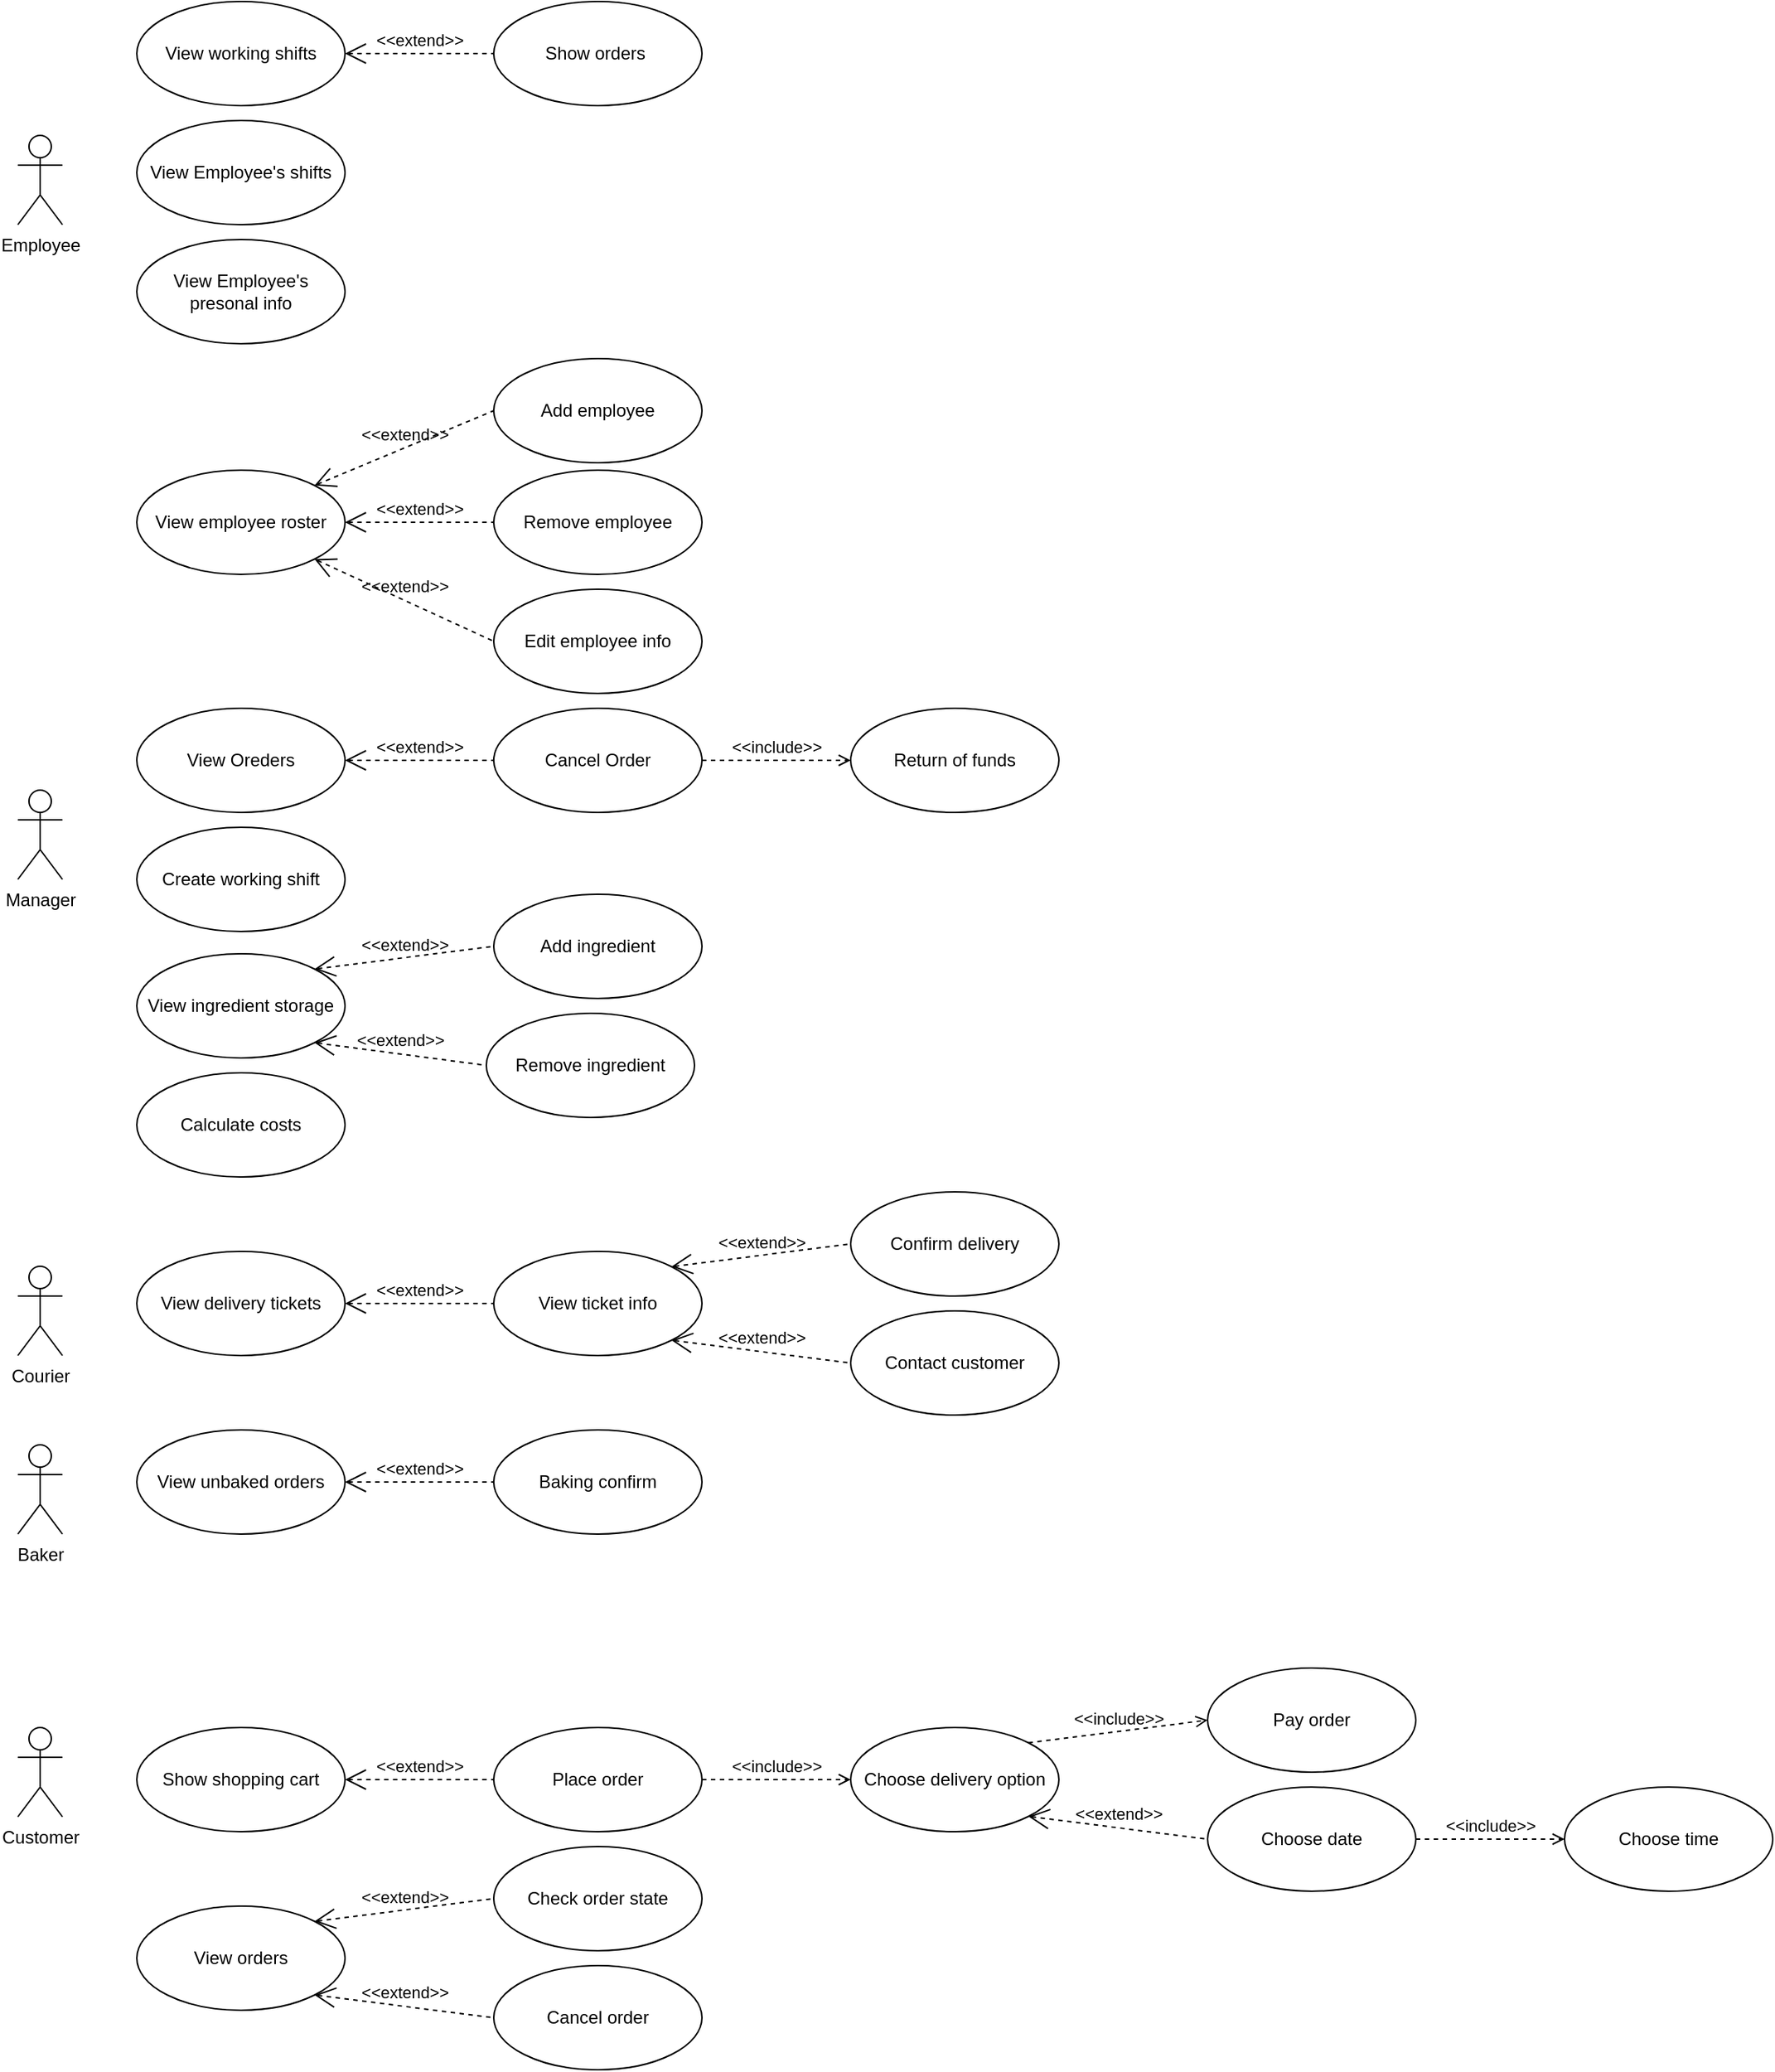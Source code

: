 <mxfile version="23.1.2" type="github">
  <diagram name="Page-1" id="9Vqm5GZMZz8noW9PzrCs">
    <mxGraphModel dx="909" dy="610" grid="1" gridSize="10" guides="1" tooltips="1" connect="1" arrows="1" fold="1" page="1" pageScale="1" pageWidth="850" pageHeight="1100" math="0" shadow="0">
      <root>
        <mxCell id="0" />
        <mxCell id="1" parent="0" />
        <mxCell id="rpv8kUOx42k_lFc9GDVw-1" value="Employee" style="shape=umlActor;verticalLabelPosition=bottom;verticalAlign=top;html=1;outlineConnect=0;strokeColor=default;" vertex="1" parent="1">
          <mxGeometry x="40" y="140" width="30" height="60" as="geometry" />
        </mxCell>
        <mxCell id="rpv8kUOx42k_lFc9GDVw-2" value="View working shifts" style="ellipse;whiteSpace=wrap;html=1;" vertex="1" parent="1">
          <mxGeometry x="120" y="50" width="140" height="70" as="geometry" />
        </mxCell>
        <mxCell id="rpv8kUOx42k_lFc9GDVw-3" value="View Employee&#39;s shifts" style="ellipse;whiteSpace=wrap;html=1;" vertex="1" parent="1">
          <mxGeometry x="120" y="130" width="140" height="70" as="geometry" />
        </mxCell>
        <mxCell id="rpv8kUOx42k_lFc9GDVw-4" value="Show orders&amp;nbsp;" style="ellipse;whiteSpace=wrap;html=1;" vertex="1" parent="1">
          <mxGeometry x="360" y="50" width="140" height="70" as="geometry" />
        </mxCell>
        <mxCell id="rpv8kUOx42k_lFc9GDVw-5" value="&amp;lt;&amp;lt;extend&amp;gt;&amp;gt;" style="edgeStyle=none;html=1;startArrow=open;endArrow=none;startSize=12;verticalAlign=bottom;dashed=1;labelBackgroundColor=none;rounded=0;exitX=1;exitY=0.5;exitDx=0;exitDy=0;entryX=0;entryY=0.5;entryDx=0;entryDy=0;" edge="1" parent="1" source="rpv8kUOx42k_lFc9GDVw-2" target="rpv8kUOx42k_lFc9GDVw-4">
          <mxGeometry width="160" relative="1" as="geometry">
            <mxPoint x="210" y="140" as="sourcePoint" />
            <mxPoint x="370" y="140" as="targetPoint" />
          </mxGeometry>
        </mxCell>
        <mxCell id="rpv8kUOx42k_lFc9GDVw-6" value="View Employee&#39;s presonal info" style="ellipse;whiteSpace=wrap;html=1;" vertex="1" parent="1">
          <mxGeometry x="120" y="210" width="140" height="70" as="geometry" />
        </mxCell>
        <mxCell id="rpv8kUOx42k_lFc9GDVw-8" value="Manager" style="shape=umlActor;verticalLabelPosition=bottom;verticalAlign=top;html=1;outlineConnect=0;strokeColor=default;" vertex="1" parent="1">
          <mxGeometry x="40" y="580" width="30" height="60" as="geometry" />
        </mxCell>
        <mxCell id="rpv8kUOx42k_lFc9GDVw-9" value="View employee roster" style="ellipse;whiteSpace=wrap;html=1;" vertex="1" parent="1">
          <mxGeometry x="120" y="365" width="140" height="70" as="geometry" />
        </mxCell>
        <mxCell id="rpv8kUOx42k_lFc9GDVw-10" value="View Oreders" style="ellipse;whiteSpace=wrap;html=1;" vertex="1" parent="1">
          <mxGeometry x="120" y="525" width="140" height="70" as="geometry" />
        </mxCell>
        <mxCell id="rpv8kUOx42k_lFc9GDVw-11" value="Add employee" style="ellipse;whiteSpace=wrap;html=1;" vertex="1" parent="1">
          <mxGeometry x="360" y="290" width="140" height="70" as="geometry" />
        </mxCell>
        <mxCell id="rpv8kUOx42k_lFc9GDVw-12" value="&amp;lt;&amp;lt;extend&amp;gt;&amp;gt;" style="edgeStyle=none;html=1;startArrow=open;endArrow=none;startSize=12;verticalAlign=bottom;dashed=1;labelBackgroundColor=none;rounded=0;entryX=0;entryY=0.5;entryDx=0;entryDy=0;exitX=1;exitY=0;exitDx=0;exitDy=0;" edge="1" parent="1" source="rpv8kUOx42k_lFc9GDVw-9" target="rpv8kUOx42k_lFc9GDVw-11">
          <mxGeometry width="160" relative="1" as="geometry">
            <mxPoint x="250" y="345" as="sourcePoint" />
            <mxPoint x="360" y="320" as="targetPoint" />
          </mxGeometry>
        </mxCell>
        <mxCell id="rpv8kUOx42k_lFc9GDVw-14" value="Remove employee" style="ellipse;whiteSpace=wrap;html=1;" vertex="1" parent="1">
          <mxGeometry x="360" y="365" width="140" height="70" as="geometry" />
        </mxCell>
        <mxCell id="rpv8kUOx42k_lFc9GDVw-15" value="Edit employee info" style="ellipse;whiteSpace=wrap;html=1;" vertex="1" parent="1">
          <mxGeometry x="360" y="445" width="140" height="70" as="geometry" />
        </mxCell>
        <mxCell id="rpv8kUOx42k_lFc9GDVw-18" value="&amp;lt;&amp;lt;extend&amp;gt;&amp;gt;" style="edgeStyle=none;html=1;startArrow=open;endArrow=none;startSize=12;verticalAlign=bottom;dashed=1;labelBackgroundColor=none;rounded=0;exitX=1;exitY=0.5;exitDx=0;exitDy=0;entryX=0;entryY=0.5;entryDx=0;entryDy=0;" edge="1" parent="1" source="rpv8kUOx42k_lFc9GDVw-9" target="rpv8kUOx42k_lFc9GDVw-14">
          <mxGeometry width="160" relative="1" as="geometry">
            <mxPoint x="170" y="465" as="sourcePoint" />
            <mxPoint x="330" y="465" as="targetPoint" />
          </mxGeometry>
        </mxCell>
        <mxCell id="rpv8kUOx42k_lFc9GDVw-20" value="&amp;lt;&amp;lt;extend&amp;gt;&amp;gt;" style="edgeStyle=none;html=1;startArrow=open;endArrow=none;startSize=12;verticalAlign=bottom;dashed=1;labelBackgroundColor=none;rounded=0;entryX=0;entryY=0.5;entryDx=0;entryDy=0;exitX=1;exitY=1;exitDx=0;exitDy=0;" edge="1" parent="1" source="rpv8kUOx42k_lFc9GDVw-9" target="rpv8kUOx42k_lFc9GDVw-15">
          <mxGeometry width="160" relative="1" as="geometry">
            <mxPoint x="170" y="475" as="sourcePoint" />
            <mxPoint x="330" y="475" as="targetPoint" />
          </mxGeometry>
        </mxCell>
        <mxCell id="rpv8kUOx42k_lFc9GDVw-21" value="Cancel Order" style="ellipse;whiteSpace=wrap;html=1;" vertex="1" parent="1">
          <mxGeometry x="360" y="525" width="140" height="70" as="geometry" />
        </mxCell>
        <mxCell id="rpv8kUOx42k_lFc9GDVw-22" value="Return of funds" style="ellipse;whiteSpace=wrap;html=1;" vertex="1" parent="1">
          <mxGeometry x="600" y="525" width="140" height="70" as="geometry" />
        </mxCell>
        <mxCell id="rpv8kUOx42k_lFc9GDVw-23" value="&amp;lt;&amp;lt;include&amp;gt;&amp;gt;" style="edgeStyle=none;html=1;endArrow=open;verticalAlign=bottom;dashed=1;labelBackgroundColor=none;rounded=0;exitX=1;exitY=0.5;exitDx=0;exitDy=0;entryX=0;entryY=0.5;entryDx=0;entryDy=0;" edge="1" parent="1" source="rpv8kUOx42k_lFc9GDVw-21" target="rpv8kUOx42k_lFc9GDVw-22">
          <mxGeometry width="160" relative="1" as="geometry">
            <mxPoint x="450" y="655" as="sourcePoint" />
            <mxPoint x="610" y="655" as="targetPoint" />
          </mxGeometry>
        </mxCell>
        <mxCell id="rpv8kUOx42k_lFc9GDVw-24" value="&amp;lt;&amp;lt;extend&amp;gt;&amp;gt;" style="edgeStyle=none;html=1;startArrow=open;endArrow=none;startSize=12;verticalAlign=bottom;dashed=1;labelBackgroundColor=none;rounded=0;exitX=1;exitY=0.5;exitDx=0;exitDy=0;entryX=0;entryY=0.5;entryDx=0;entryDy=0;" edge="1" parent="1" source="rpv8kUOx42k_lFc9GDVw-10" target="rpv8kUOx42k_lFc9GDVw-21">
          <mxGeometry width="160" relative="1" as="geometry">
            <mxPoint x="300" y="545" as="sourcePoint" />
            <mxPoint x="460" y="545" as="targetPoint" />
          </mxGeometry>
        </mxCell>
        <mxCell id="rpv8kUOx42k_lFc9GDVw-25" value="Create working shift" style="ellipse;whiteSpace=wrap;html=1;" vertex="1" parent="1">
          <mxGeometry x="120" y="605" width="140" height="70" as="geometry" />
        </mxCell>
        <mxCell id="rpv8kUOx42k_lFc9GDVw-26" value="Calculate&amp;nbsp;costs" style="ellipse;whiteSpace=wrap;html=1;" vertex="1" parent="1">
          <mxGeometry x="120" y="770" width="140" height="70" as="geometry" />
        </mxCell>
        <mxCell id="rpv8kUOx42k_lFc9GDVw-27" value="View&amp;nbsp;ingredient storage" style="ellipse;whiteSpace=wrap;html=1;" vertex="1" parent="1">
          <mxGeometry x="120" y="690" width="140" height="70" as="geometry" />
        </mxCell>
        <mxCell id="rpv8kUOx42k_lFc9GDVw-28" value="Add ingredient" style="ellipse;whiteSpace=wrap;html=1;" vertex="1" parent="1">
          <mxGeometry x="360" y="650" width="140" height="70" as="geometry" />
        </mxCell>
        <mxCell id="rpv8kUOx42k_lFc9GDVw-29" value="Remove ingredient" style="ellipse;whiteSpace=wrap;html=1;" vertex="1" parent="1">
          <mxGeometry x="355" y="730" width="140" height="70" as="geometry" />
        </mxCell>
        <mxCell id="rpv8kUOx42k_lFc9GDVw-31" value="&amp;lt;&amp;lt;extend&amp;gt;&amp;gt;" style="edgeStyle=none;html=1;startArrow=open;endArrow=none;startSize=12;verticalAlign=bottom;dashed=1;labelBackgroundColor=none;rounded=0;exitX=1;exitY=1;exitDx=0;exitDy=0;entryX=0;entryY=0.5;entryDx=0;entryDy=0;" edge="1" parent="1" source="rpv8kUOx42k_lFc9GDVw-27" target="rpv8kUOx42k_lFc9GDVw-29">
          <mxGeometry width="160" relative="1" as="geometry">
            <mxPoint x="195" y="840" as="sourcePoint" />
            <mxPoint x="355" y="840" as="targetPoint" />
          </mxGeometry>
        </mxCell>
        <mxCell id="rpv8kUOx42k_lFc9GDVw-32" value="&amp;lt;&amp;lt;extend&amp;gt;&amp;gt;" style="edgeStyle=none;html=1;startArrow=open;endArrow=none;startSize=12;verticalAlign=bottom;dashed=1;labelBackgroundColor=none;rounded=0;exitX=1;exitY=0;exitDx=0;exitDy=0;entryX=0;entryY=0.5;entryDx=0;entryDy=0;" edge="1" parent="1" source="rpv8kUOx42k_lFc9GDVw-27" target="rpv8kUOx42k_lFc9GDVw-28">
          <mxGeometry width="160" relative="1" as="geometry">
            <mxPoint x="250" y="740" as="sourcePoint" />
            <mxPoint x="340" y="700" as="targetPoint" />
          </mxGeometry>
        </mxCell>
        <mxCell id="rpv8kUOx42k_lFc9GDVw-36" value="Courier" style="shape=umlActor;verticalLabelPosition=bottom;verticalAlign=top;html=1;outlineConnect=0;strokeColor=default;" vertex="1" parent="1">
          <mxGeometry x="40" y="900" width="30" height="60" as="geometry" />
        </mxCell>
        <mxCell id="rpv8kUOx42k_lFc9GDVw-37" value="View delivery tickets" style="ellipse;whiteSpace=wrap;html=1;" vertex="1" parent="1">
          <mxGeometry x="120" y="890" width="140" height="70" as="geometry" />
        </mxCell>
        <mxCell id="rpv8kUOx42k_lFc9GDVw-39" value="View ticket info" style="ellipse;whiteSpace=wrap;html=1;" vertex="1" parent="1">
          <mxGeometry x="360" y="890" width="140" height="70" as="geometry" />
        </mxCell>
        <mxCell id="rpv8kUOx42k_lFc9GDVw-40" value="&amp;lt;&amp;lt;extend&amp;gt;&amp;gt;" style="edgeStyle=none;html=1;startArrow=open;endArrow=none;startSize=12;verticalAlign=bottom;dashed=1;labelBackgroundColor=none;rounded=0;exitX=1;exitY=0.5;exitDx=0;exitDy=0;entryX=0;entryY=0.5;entryDx=0;entryDy=0;" edge="1" parent="1" source="rpv8kUOx42k_lFc9GDVw-37" target="rpv8kUOx42k_lFc9GDVw-39">
          <mxGeometry width="160" relative="1" as="geometry">
            <mxPoint x="210" y="980" as="sourcePoint" />
            <mxPoint x="370" y="980" as="targetPoint" />
          </mxGeometry>
        </mxCell>
        <mxCell id="rpv8kUOx42k_lFc9GDVw-45" value="Confirm delivery" style="ellipse;whiteSpace=wrap;html=1;" vertex="1" parent="1">
          <mxGeometry x="600" y="850" width="140" height="70" as="geometry" />
        </mxCell>
        <mxCell id="rpv8kUOx42k_lFc9GDVw-46" value="Contact customer" style="ellipse;whiteSpace=wrap;html=1;" vertex="1" parent="1">
          <mxGeometry x="600" y="930" width="140" height="70" as="geometry" />
        </mxCell>
        <mxCell id="rpv8kUOx42k_lFc9GDVw-47" value="&amp;lt;&amp;lt;extend&amp;gt;&amp;gt;" style="edgeStyle=none;html=1;startArrow=open;endArrow=none;startSize=12;verticalAlign=bottom;dashed=1;labelBackgroundColor=none;rounded=0;exitX=1;exitY=0;exitDx=0;exitDy=0;entryX=0;entryY=0.5;entryDx=0;entryDy=0;" edge="1" parent="1" source="rpv8kUOx42k_lFc9GDVw-39" target="rpv8kUOx42k_lFc9GDVw-45">
          <mxGeometry width="160" relative="1" as="geometry">
            <mxPoint x="510" y="820" as="sourcePoint" />
            <mxPoint x="670" y="820" as="targetPoint" />
          </mxGeometry>
        </mxCell>
        <mxCell id="rpv8kUOx42k_lFc9GDVw-49" value="&amp;lt;&amp;lt;extend&amp;gt;&amp;gt;" style="edgeStyle=none;html=1;startArrow=open;endArrow=none;startSize=12;verticalAlign=bottom;dashed=1;labelBackgroundColor=none;rounded=0;exitX=1;exitY=1;exitDx=0;exitDy=0;entryX=0;entryY=0.5;entryDx=0;entryDy=0;" edge="1" parent="1" source="rpv8kUOx42k_lFc9GDVw-39" target="rpv8kUOx42k_lFc9GDVw-46">
          <mxGeometry width="160" relative="1" as="geometry">
            <mxPoint x="425" y="1030" as="sourcePoint" />
            <mxPoint x="585" y="1030" as="targetPoint" />
          </mxGeometry>
        </mxCell>
        <mxCell id="rpv8kUOx42k_lFc9GDVw-51" value="Baker" style="shape=umlActor;verticalLabelPosition=bottom;verticalAlign=top;html=1;outlineConnect=0;strokeColor=default;" vertex="1" parent="1">
          <mxGeometry x="40" y="1020" width="30" height="60" as="geometry" />
        </mxCell>
        <mxCell id="rpv8kUOx42k_lFc9GDVw-52" value="View unbaked orders" style="ellipse;whiteSpace=wrap;html=1;" vertex="1" parent="1">
          <mxGeometry x="120" y="1010" width="140" height="70" as="geometry" />
        </mxCell>
        <mxCell id="rpv8kUOx42k_lFc9GDVw-53" value="Baking confirm" style="ellipse;whiteSpace=wrap;html=1;" vertex="1" parent="1">
          <mxGeometry x="360" y="1010" width="140" height="70" as="geometry" />
        </mxCell>
        <mxCell id="rpv8kUOx42k_lFc9GDVw-54" value="&amp;lt;&amp;lt;extend&amp;gt;&amp;gt;" style="edgeStyle=none;html=1;startArrow=open;endArrow=none;startSize=12;verticalAlign=bottom;dashed=1;labelBackgroundColor=none;rounded=0;exitX=1;exitY=0.5;exitDx=0;exitDy=0;entryX=0;entryY=0.5;entryDx=0;entryDy=0;" edge="1" parent="1" source="rpv8kUOx42k_lFc9GDVw-52" target="rpv8kUOx42k_lFc9GDVw-53">
          <mxGeometry width="160" relative="1" as="geometry">
            <mxPoint x="210" y="1100" as="sourcePoint" />
            <mxPoint x="370" y="1100" as="targetPoint" />
          </mxGeometry>
        </mxCell>
        <mxCell id="rpv8kUOx42k_lFc9GDVw-61" value="Customer" style="shape=umlActor;html=1;verticalLabelPosition=bottom;verticalAlign=top;align=center;" vertex="1" parent="1">
          <mxGeometry x="40" y="1210" width="30" height="60" as="geometry" />
        </mxCell>
        <mxCell id="rpv8kUOx42k_lFc9GDVw-64" value="Show shopping cart" style="ellipse;whiteSpace=wrap;html=1;" vertex="1" parent="1">
          <mxGeometry x="120" y="1210" width="140" height="70" as="geometry" />
        </mxCell>
        <mxCell id="rpv8kUOx42k_lFc9GDVw-66" value="&amp;lt;&amp;lt;extend&amp;gt;&amp;gt;" style="edgeStyle=none;html=1;startArrow=open;endArrow=none;startSize=12;verticalAlign=bottom;dashed=1;labelBackgroundColor=none;rounded=0;exitX=1;exitY=0.5;exitDx=0;exitDy=0;entryX=0;entryY=0.5;entryDx=0;entryDy=0;" edge="1" parent="1" source="rpv8kUOx42k_lFc9GDVw-64" target="rpv8kUOx42k_lFc9GDVw-67">
          <mxGeometry width="160" relative="1" as="geometry">
            <mxPoint x="290" y="1244.62" as="sourcePoint" />
            <mxPoint x="340" y="1180" as="targetPoint" />
          </mxGeometry>
        </mxCell>
        <mxCell id="rpv8kUOx42k_lFc9GDVw-67" value="Place order" style="ellipse;whiteSpace=wrap;html=1;" vertex="1" parent="1">
          <mxGeometry x="360" y="1210" width="140" height="70" as="geometry" />
        </mxCell>
        <mxCell id="rpv8kUOx42k_lFc9GDVw-68" value="Choose delivery option" style="ellipse;whiteSpace=wrap;html=1;" vertex="1" parent="1">
          <mxGeometry x="600" y="1210" width="140" height="70" as="geometry" />
        </mxCell>
        <mxCell id="rpv8kUOx42k_lFc9GDVw-69" value="Pay order" style="ellipse;whiteSpace=wrap;html=1;" vertex="1" parent="1">
          <mxGeometry x="840" y="1170" width="140" height="70" as="geometry" />
        </mxCell>
        <mxCell id="rpv8kUOx42k_lFc9GDVw-70" value="Choose date" style="ellipse;whiteSpace=wrap;html=1;" vertex="1" parent="1">
          <mxGeometry x="840" y="1250" width="140" height="70" as="geometry" />
        </mxCell>
        <mxCell id="rpv8kUOx42k_lFc9GDVw-71" value="Choose time" style="ellipse;whiteSpace=wrap;html=1;" vertex="1" parent="1">
          <mxGeometry x="1080" y="1250" width="140" height="70" as="geometry" />
        </mxCell>
        <mxCell id="rpv8kUOx42k_lFc9GDVw-72" value="&amp;lt;&amp;lt;include&amp;gt;&amp;gt;" style="edgeStyle=none;html=1;endArrow=open;verticalAlign=bottom;dashed=1;labelBackgroundColor=none;rounded=0;exitX=1;exitY=0.5;exitDx=0;exitDy=0;entryX=0;entryY=0.5;entryDx=0;entryDy=0;" edge="1" parent="1" source="rpv8kUOx42k_lFc9GDVw-67" target="rpv8kUOx42k_lFc9GDVw-68">
          <mxGeometry width="160" relative="1" as="geometry">
            <mxPoint x="520" y="1240" as="sourcePoint" />
            <mxPoint x="680" y="1240" as="targetPoint" />
          </mxGeometry>
        </mxCell>
        <mxCell id="rpv8kUOx42k_lFc9GDVw-73" value="&amp;lt;&amp;lt;include&amp;gt;&amp;gt;" style="edgeStyle=none;html=1;endArrow=open;verticalAlign=bottom;dashed=1;labelBackgroundColor=none;rounded=0;exitX=1;exitY=0;exitDx=0;exitDy=0;entryX=0;entryY=0.5;entryDx=0;entryDy=0;" edge="1" parent="1" source="rpv8kUOx42k_lFc9GDVw-68" target="rpv8kUOx42k_lFc9GDVw-69">
          <mxGeometry width="160" relative="1" as="geometry">
            <mxPoint x="800" y="1300" as="sourcePoint" />
            <mxPoint x="830" y="1260" as="targetPoint" />
          </mxGeometry>
        </mxCell>
        <mxCell id="rpv8kUOx42k_lFc9GDVw-74" value="&amp;lt;&amp;lt;include&amp;gt;&amp;gt;" style="edgeStyle=none;html=1;endArrow=open;verticalAlign=bottom;dashed=1;labelBackgroundColor=none;rounded=0;exitX=1;exitY=0.5;exitDx=0;exitDy=0;entryX=0;entryY=0.5;entryDx=0;entryDy=0;" edge="1" parent="1" source="rpv8kUOx42k_lFc9GDVw-70" target="rpv8kUOx42k_lFc9GDVw-71">
          <mxGeometry width="160" relative="1" as="geometry">
            <mxPoint x="950" y="1410" as="sourcePoint" />
            <mxPoint x="1110" y="1410" as="targetPoint" />
          </mxGeometry>
        </mxCell>
        <mxCell id="rpv8kUOx42k_lFc9GDVw-75" value="&amp;lt;&amp;lt;extend&amp;gt;&amp;gt;" style="edgeStyle=none;html=1;startArrow=open;endArrow=none;startSize=12;verticalAlign=bottom;dashed=1;labelBackgroundColor=none;rounded=0;exitX=1;exitY=1;exitDx=0;exitDy=0;entryX=0;entryY=0.5;entryDx=0;entryDy=0;" edge="1" parent="1" source="rpv8kUOx42k_lFc9GDVw-68" target="rpv8kUOx42k_lFc9GDVw-70">
          <mxGeometry width="160" relative="1" as="geometry">
            <mxPoint x="840" y="1250" as="sourcePoint" />
            <mxPoint x="1000" y="1250" as="targetPoint" />
          </mxGeometry>
        </mxCell>
        <mxCell id="rpv8kUOx42k_lFc9GDVw-76" value="View orders" style="ellipse;whiteSpace=wrap;html=1;" vertex="1" parent="1">
          <mxGeometry x="120" y="1330" width="140" height="70" as="geometry" />
        </mxCell>
        <mxCell id="rpv8kUOx42k_lFc9GDVw-77" value="Check order state" style="ellipse;whiteSpace=wrap;html=1;" vertex="1" parent="1">
          <mxGeometry x="360" y="1290" width="140" height="70" as="geometry" />
        </mxCell>
        <mxCell id="rpv8kUOx42k_lFc9GDVw-78" value="Cancel order" style="ellipse;whiteSpace=wrap;html=1;" vertex="1" parent="1">
          <mxGeometry x="360" y="1370" width="140" height="70" as="geometry" />
        </mxCell>
        <mxCell id="rpv8kUOx42k_lFc9GDVw-79" value="&amp;lt;&amp;lt;extend&amp;gt;&amp;gt;" style="edgeStyle=none;html=1;startArrow=open;endArrow=none;startSize=12;verticalAlign=bottom;dashed=1;labelBackgroundColor=none;rounded=0;exitX=1;exitY=0;exitDx=0;exitDy=0;entryX=0;entryY=0.5;entryDx=0;entryDy=0;" edge="1" parent="1" source="rpv8kUOx42k_lFc9GDVw-76" target="rpv8kUOx42k_lFc9GDVw-77">
          <mxGeometry width="160" relative="1" as="geometry">
            <mxPoint x="360" y="1350" as="sourcePoint" />
            <mxPoint x="520" y="1350" as="targetPoint" />
          </mxGeometry>
        </mxCell>
        <mxCell id="rpv8kUOx42k_lFc9GDVw-80" value="&amp;lt;&amp;lt;extend&amp;gt;&amp;gt;" style="edgeStyle=none;html=1;startArrow=open;endArrow=none;startSize=12;verticalAlign=bottom;dashed=1;labelBackgroundColor=none;rounded=0;exitX=1;exitY=1;exitDx=0;exitDy=0;entryX=0;entryY=0.5;entryDx=0;entryDy=0;" edge="1" parent="1" source="rpv8kUOx42k_lFc9GDVw-76" target="rpv8kUOx42k_lFc9GDVw-78">
          <mxGeometry width="160" relative="1" as="geometry">
            <mxPoint x="360" y="1350" as="sourcePoint" />
            <mxPoint x="520" y="1350" as="targetPoint" />
          </mxGeometry>
        </mxCell>
      </root>
    </mxGraphModel>
  </diagram>
</mxfile>
